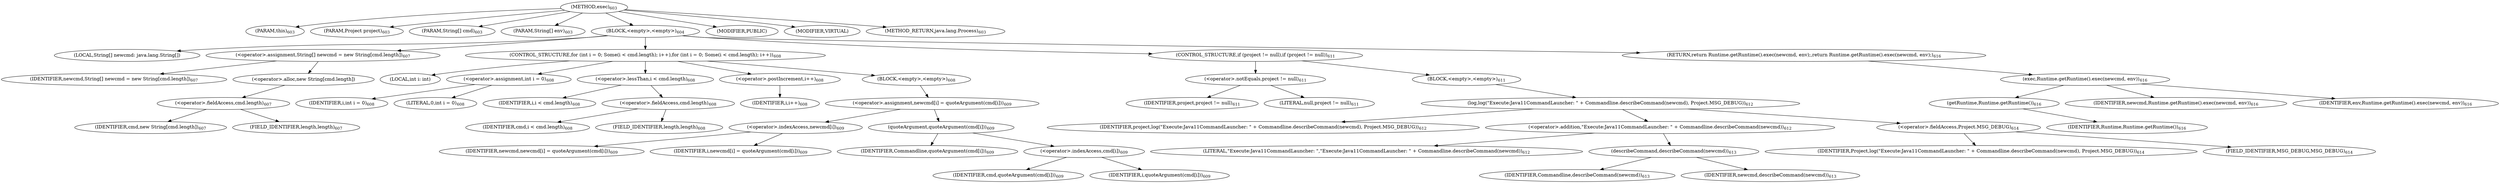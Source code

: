 digraph "exec" {  
"1160" [label = <(METHOD,exec)<SUB>603</SUB>> ]
"1161" [label = <(PARAM,this)<SUB>603</SUB>> ]
"1162" [label = <(PARAM,Project project)<SUB>603</SUB>> ]
"1163" [label = <(PARAM,String[] cmd)<SUB>603</SUB>> ]
"1164" [label = <(PARAM,String[] env)<SUB>603</SUB>> ]
"1165" [label = <(BLOCK,&lt;empty&gt;,&lt;empty&gt;)<SUB>604</SUB>> ]
"1166" [label = <(LOCAL,String[] newcmd: java.lang.String[])> ]
"1167" [label = <(&lt;operator&gt;.assignment,String[] newcmd = new String[cmd.length])<SUB>607</SUB>> ]
"1168" [label = <(IDENTIFIER,newcmd,String[] newcmd = new String[cmd.length])<SUB>607</SUB>> ]
"1169" [label = <(&lt;operator&gt;.alloc,new String[cmd.length])> ]
"1170" [label = <(&lt;operator&gt;.fieldAccess,cmd.length)<SUB>607</SUB>> ]
"1171" [label = <(IDENTIFIER,cmd,new String[cmd.length])<SUB>607</SUB>> ]
"1172" [label = <(FIELD_IDENTIFIER,length,length)<SUB>607</SUB>> ]
"1173" [label = <(CONTROL_STRUCTURE,for (int i = 0; Some(i &lt; cmd.length); i++),for (int i = 0; Some(i &lt; cmd.length); i++))<SUB>608</SUB>> ]
"1174" [label = <(LOCAL,int i: int)> ]
"1175" [label = <(&lt;operator&gt;.assignment,int i = 0)<SUB>608</SUB>> ]
"1176" [label = <(IDENTIFIER,i,int i = 0)<SUB>608</SUB>> ]
"1177" [label = <(LITERAL,0,int i = 0)<SUB>608</SUB>> ]
"1178" [label = <(&lt;operator&gt;.lessThan,i &lt; cmd.length)<SUB>608</SUB>> ]
"1179" [label = <(IDENTIFIER,i,i &lt; cmd.length)<SUB>608</SUB>> ]
"1180" [label = <(&lt;operator&gt;.fieldAccess,cmd.length)<SUB>608</SUB>> ]
"1181" [label = <(IDENTIFIER,cmd,i &lt; cmd.length)<SUB>608</SUB>> ]
"1182" [label = <(FIELD_IDENTIFIER,length,length)<SUB>608</SUB>> ]
"1183" [label = <(&lt;operator&gt;.postIncrement,i++)<SUB>608</SUB>> ]
"1184" [label = <(IDENTIFIER,i,i++)<SUB>608</SUB>> ]
"1185" [label = <(BLOCK,&lt;empty&gt;,&lt;empty&gt;)<SUB>608</SUB>> ]
"1186" [label = <(&lt;operator&gt;.assignment,newcmd[i] = quoteArgument(cmd[i]))<SUB>609</SUB>> ]
"1187" [label = <(&lt;operator&gt;.indexAccess,newcmd[i])<SUB>609</SUB>> ]
"1188" [label = <(IDENTIFIER,newcmd,newcmd[i] = quoteArgument(cmd[i]))<SUB>609</SUB>> ]
"1189" [label = <(IDENTIFIER,i,newcmd[i] = quoteArgument(cmd[i]))<SUB>609</SUB>> ]
"1190" [label = <(quoteArgument,quoteArgument(cmd[i]))<SUB>609</SUB>> ]
"1191" [label = <(IDENTIFIER,Commandline,quoteArgument(cmd[i]))<SUB>609</SUB>> ]
"1192" [label = <(&lt;operator&gt;.indexAccess,cmd[i])<SUB>609</SUB>> ]
"1193" [label = <(IDENTIFIER,cmd,quoteArgument(cmd[i]))<SUB>609</SUB>> ]
"1194" [label = <(IDENTIFIER,i,quoteArgument(cmd[i]))<SUB>609</SUB>> ]
"1195" [label = <(CONTROL_STRUCTURE,if (project != null),if (project != null))<SUB>611</SUB>> ]
"1196" [label = <(&lt;operator&gt;.notEquals,project != null)<SUB>611</SUB>> ]
"1197" [label = <(IDENTIFIER,project,project != null)<SUB>611</SUB>> ]
"1198" [label = <(LITERAL,null,project != null)<SUB>611</SUB>> ]
"1199" [label = <(BLOCK,&lt;empty&gt;,&lt;empty&gt;)<SUB>611</SUB>> ]
"1200" [label = <(log,log(&quot;Execute:Java11CommandLauncher: &quot; + Commandline.describeCommand(newcmd), Project.MSG_DEBUG))<SUB>612</SUB>> ]
"1201" [label = <(IDENTIFIER,project,log(&quot;Execute:Java11CommandLauncher: &quot; + Commandline.describeCommand(newcmd), Project.MSG_DEBUG))<SUB>612</SUB>> ]
"1202" [label = <(&lt;operator&gt;.addition,&quot;Execute:Java11CommandLauncher: &quot; + Commandline.describeCommand(newcmd))<SUB>612</SUB>> ]
"1203" [label = <(LITERAL,&quot;Execute:Java11CommandLauncher: &quot;,&quot;Execute:Java11CommandLauncher: &quot; + Commandline.describeCommand(newcmd))<SUB>612</SUB>> ]
"1204" [label = <(describeCommand,describeCommand(newcmd))<SUB>613</SUB>> ]
"1205" [label = <(IDENTIFIER,Commandline,describeCommand(newcmd))<SUB>613</SUB>> ]
"1206" [label = <(IDENTIFIER,newcmd,describeCommand(newcmd))<SUB>613</SUB>> ]
"1207" [label = <(&lt;operator&gt;.fieldAccess,Project.MSG_DEBUG)<SUB>614</SUB>> ]
"1208" [label = <(IDENTIFIER,Project,log(&quot;Execute:Java11CommandLauncher: &quot; + Commandline.describeCommand(newcmd), Project.MSG_DEBUG))<SUB>614</SUB>> ]
"1209" [label = <(FIELD_IDENTIFIER,MSG_DEBUG,MSG_DEBUG)<SUB>614</SUB>> ]
"1210" [label = <(RETURN,return Runtime.getRuntime().exec(newcmd, env);,return Runtime.getRuntime().exec(newcmd, env);)<SUB>616</SUB>> ]
"1211" [label = <(exec,Runtime.getRuntime().exec(newcmd, env))<SUB>616</SUB>> ]
"1212" [label = <(getRuntime,Runtime.getRuntime())<SUB>616</SUB>> ]
"1213" [label = <(IDENTIFIER,Runtime,Runtime.getRuntime())<SUB>616</SUB>> ]
"1214" [label = <(IDENTIFIER,newcmd,Runtime.getRuntime().exec(newcmd, env))<SUB>616</SUB>> ]
"1215" [label = <(IDENTIFIER,env,Runtime.getRuntime().exec(newcmd, env))<SUB>616</SUB>> ]
"1216" [label = <(MODIFIER,PUBLIC)> ]
"1217" [label = <(MODIFIER,VIRTUAL)> ]
"1218" [label = <(METHOD_RETURN,java.lang.Process)<SUB>603</SUB>> ]
  "1160" -> "1161" 
  "1160" -> "1162" 
  "1160" -> "1163" 
  "1160" -> "1164" 
  "1160" -> "1165" 
  "1160" -> "1216" 
  "1160" -> "1217" 
  "1160" -> "1218" 
  "1165" -> "1166" 
  "1165" -> "1167" 
  "1165" -> "1173" 
  "1165" -> "1195" 
  "1165" -> "1210" 
  "1167" -> "1168" 
  "1167" -> "1169" 
  "1169" -> "1170" 
  "1170" -> "1171" 
  "1170" -> "1172" 
  "1173" -> "1174" 
  "1173" -> "1175" 
  "1173" -> "1178" 
  "1173" -> "1183" 
  "1173" -> "1185" 
  "1175" -> "1176" 
  "1175" -> "1177" 
  "1178" -> "1179" 
  "1178" -> "1180" 
  "1180" -> "1181" 
  "1180" -> "1182" 
  "1183" -> "1184" 
  "1185" -> "1186" 
  "1186" -> "1187" 
  "1186" -> "1190" 
  "1187" -> "1188" 
  "1187" -> "1189" 
  "1190" -> "1191" 
  "1190" -> "1192" 
  "1192" -> "1193" 
  "1192" -> "1194" 
  "1195" -> "1196" 
  "1195" -> "1199" 
  "1196" -> "1197" 
  "1196" -> "1198" 
  "1199" -> "1200" 
  "1200" -> "1201" 
  "1200" -> "1202" 
  "1200" -> "1207" 
  "1202" -> "1203" 
  "1202" -> "1204" 
  "1204" -> "1205" 
  "1204" -> "1206" 
  "1207" -> "1208" 
  "1207" -> "1209" 
  "1210" -> "1211" 
  "1211" -> "1212" 
  "1211" -> "1214" 
  "1211" -> "1215" 
  "1212" -> "1213" 
}
